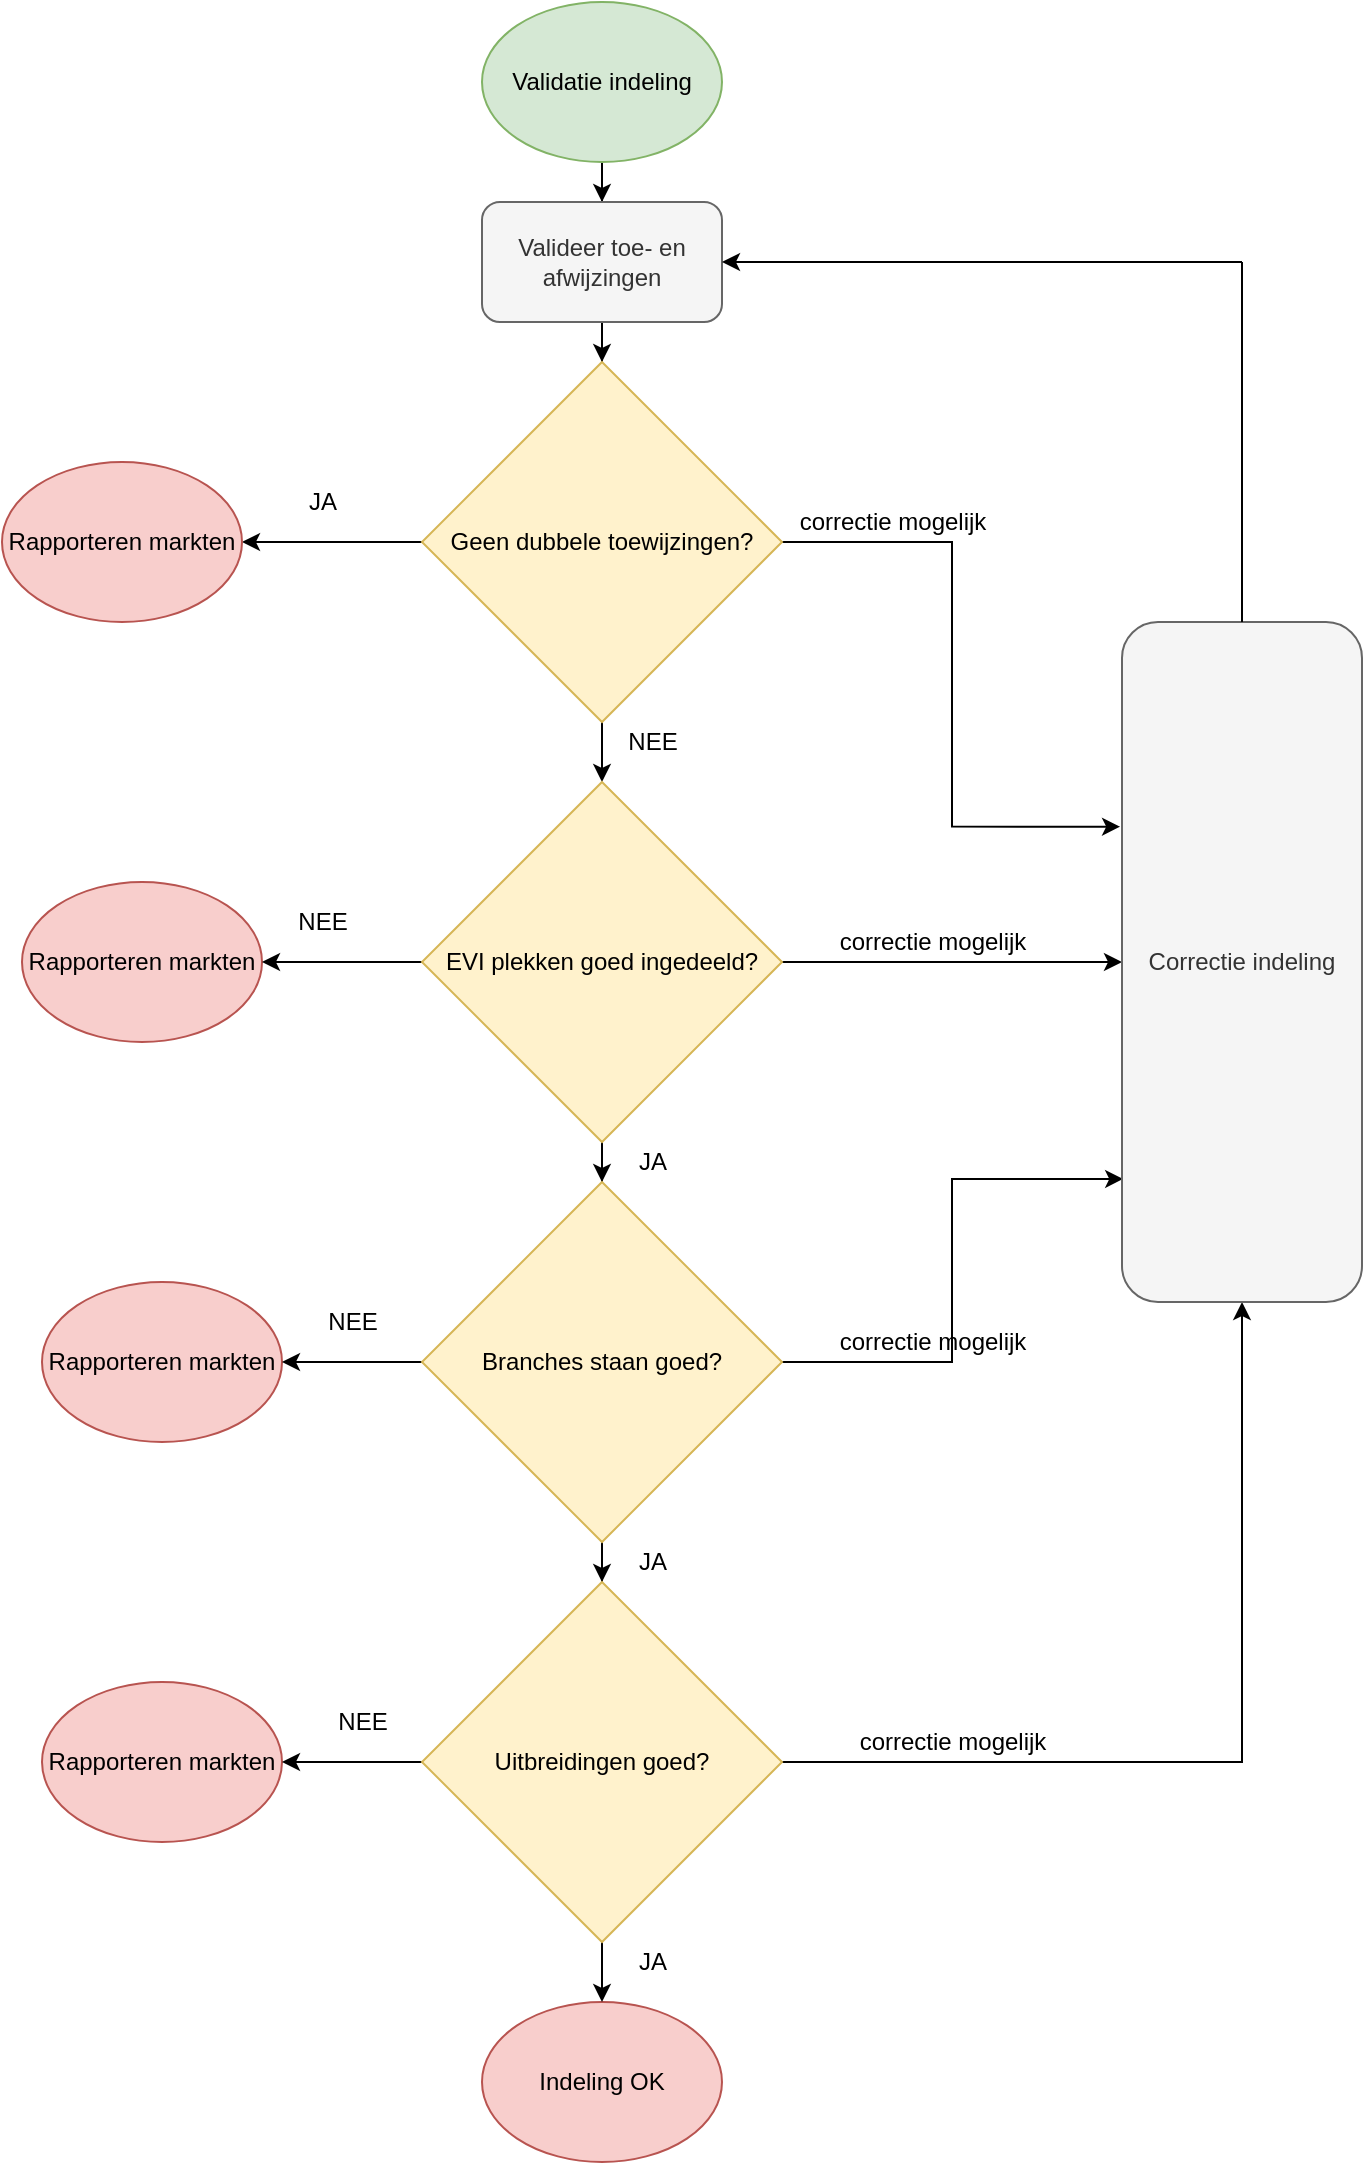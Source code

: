 <mxfile version="16.0.2" type="device"><diagram id="JU0wDRuxCZl1xuAz4lnV" name="Page-1"><mxGraphModel dx="1094" dy="696" grid="1" gridSize="10" guides="1" tooltips="1" connect="1" arrows="1" fold="1" page="1" pageScale="1" pageWidth="850" pageHeight="1100" math="0" shadow="0"><root><mxCell id="0"/><mxCell id="1" parent="0"/><mxCell id="0hN3KjKA8aSpg9P48W-c-33" style="edgeStyle=orthogonalEdgeStyle;rounded=0;orthogonalLoop=1;jettySize=auto;html=1;" edge="1" parent="1" source="0hN3KjKA8aSpg9P48W-c-1" target="0hN3KjKA8aSpg9P48W-c-2"><mxGeometry relative="1" as="geometry"/></mxCell><mxCell id="0hN3KjKA8aSpg9P48W-c-1" value="Validatie indeling" style="ellipse;whiteSpace=wrap;html=1;fillColor=#d5e8d4;strokeColor=#82b366;" vertex="1" parent="1"><mxGeometry x="340" y="10" width="120" height="80" as="geometry"/></mxCell><mxCell id="0hN3KjKA8aSpg9P48W-c-32" style="edgeStyle=orthogonalEdgeStyle;rounded=0;orthogonalLoop=1;jettySize=auto;html=1;" edge="1" parent="1" source="0hN3KjKA8aSpg9P48W-c-2" target="0hN3KjKA8aSpg9P48W-c-3"><mxGeometry relative="1" as="geometry"/></mxCell><mxCell id="0hN3KjKA8aSpg9P48W-c-2" value="Valideer toe- en afwijzingen" style="rounded=1;whiteSpace=wrap;html=1;fillColor=#f5f5f5;fontColor=#333333;strokeColor=#666666;" vertex="1" parent="1"><mxGeometry x="340" y="110" width="120" height="60" as="geometry"/></mxCell><mxCell id="0hN3KjKA8aSpg9P48W-c-17" style="edgeStyle=orthogonalEdgeStyle;rounded=0;orthogonalLoop=1;jettySize=auto;html=1;exitX=0.5;exitY=1;exitDx=0;exitDy=0;" edge="1" parent="1" source="0hN3KjKA8aSpg9P48W-c-3" target="0hN3KjKA8aSpg9P48W-c-12"><mxGeometry relative="1" as="geometry"/></mxCell><mxCell id="0hN3KjKA8aSpg9P48W-c-25" style="edgeStyle=orthogonalEdgeStyle;rounded=0;orthogonalLoop=1;jettySize=auto;html=1;" edge="1" parent="1" source="0hN3KjKA8aSpg9P48W-c-3" target="0hN3KjKA8aSpg9P48W-c-7"><mxGeometry relative="1" as="geometry"/></mxCell><mxCell id="0hN3KjKA8aSpg9P48W-c-30" style="edgeStyle=orthogonalEdgeStyle;rounded=0;orthogonalLoop=1;jettySize=auto;html=1;entryX=-0.008;entryY=0.301;entryDx=0;entryDy=0;entryPerimeter=0;" edge="1" parent="1" source="0hN3KjKA8aSpg9P48W-c-3" target="0hN3KjKA8aSpg9P48W-c-26"><mxGeometry relative="1" as="geometry"/></mxCell><mxCell id="0hN3KjKA8aSpg9P48W-c-3" value="Geen dubbele toewijzingen?" style="rhombus;whiteSpace=wrap;html=1;fillColor=#fff2cc;strokeColor=#d6b656;" vertex="1" parent="1"><mxGeometry x="310" y="190" width="180" height="180" as="geometry"/></mxCell><mxCell id="0hN3KjKA8aSpg9P48W-c-7" value="Rapporteren markten" style="ellipse;whiteSpace=wrap;html=1;fillColor=#f8cecc;strokeColor=#b85450;" vertex="1" parent="1"><mxGeometry x="100" y="240" width="120" height="80" as="geometry"/></mxCell><mxCell id="0hN3KjKA8aSpg9P48W-c-8" value="&lt;span&gt;Rapporteren markten&lt;/span&gt;" style="ellipse;whiteSpace=wrap;html=1;fillColor=#f8cecc;strokeColor=#b85450;" vertex="1" parent="1"><mxGeometry x="110" y="450" width="120" height="80" as="geometry"/></mxCell><mxCell id="0hN3KjKA8aSpg9P48W-c-9" value="&lt;span&gt;Rapporteren markten&lt;/span&gt;" style="ellipse;whiteSpace=wrap;html=1;fillColor=#f8cecc;strokeColor=#b85450;" vertex="1" parent="1"><mxGeometry x="120" y="650" width="120" height="80" as="geometry"/></mxCell><mxCell id="0hN3KjKA8aSpg9P48W-c-10" value="&lt;span&gt;Rapporteren markten&lt;/span&gt;" style="ellipse;whiteSpace=wrap;html=1;fillColor=#f8cecc;strokeColor=#b85450;" vertex="1" parent="1"><mxGeometry x="120" y="850" width="120" height="80" as="geometry"/></mxCell><mxCell id="0hN3KjKA8aSpg9P48W-c-11" value="Indeling OK" style="ellipse;whiteSpace=wrap;html=1;fillColor=#f8cecc;strokeColor=#b85450;" vertex="1" parent="1"><mxGeometry x="340" y="1010" width="120" height="80" as="geometry"/></mxCell><mxCell id="0hN3KjKA8aSpg9P48W-c-19" style="edgeStyle=orthogonalEdgeStyle;rounded=0;orthogonalLoop=1;jettySize=auto;html=1;" edge="1" parent="1" source="0hN3KjKA8aSpg9P48W-c-12" target="0hN3KjKA8aSpg9P48W-c-13"><mxGeometry relative="1" as="geometry"/></mxCell><mxCell id="0hN3KjKA8aSpg9P48W-c-22" style="edgeStyle=orthogonalEdgeStyle;rounded=0;orthogonalLoop=1;jettySize=auto;html=1;" edge="1" parent="1" source="0hN3KjKA8aSpg9P48W-c-12" target="0hN3KjKA8aSpg9P48W-c-8"><mxGeometry relative="1" as="geometry"/></mxCell><mxCell id="0hN3KjKA8aSpg9P48W-c-29" style="edgeStyle=orthogonalEdgeStyle;rounded=0;orthogonalLoop=1;jettySize=auto;html=1;" edge="1" parent="1" source="0hN3KjKA8aSpg9P48W-c-12" target="0hN3KjKA8aSpg9P48W-c-26"><mxGeometry relative="1" as="geometry"/></mxCell><mxCell id="0hN3KjKA8aSpg9P48W-c-12" value="EVI plekken goed ingedeeld?" style="rhombus;whiteSpace=wrap;html=1;fillColor=#fff2cc;strokeColor=#d6b656;" vertex="1" parent="1"><mxGeometry x="310" y="400" width="180" height="180" as="geometry"/></mxCell><mxCell id="0hN3KjKA8aSpg9P48W-c-20" style="edgeStyle=orthogonalEdgeStyle;rounded=0;orthogonalLoop=1;jettySize=auto;html=1;entryX=0.5;entryY=0;entryDx=0;entryDy=0;" edge="1" parent="1" source="0hN3KjKA8aSpg9P48W-c-13" target="0hN3KjKA8aSpg9P48W-c-15"><mxGeometry relative="1" as="geometry"/></mxCell><mxCell id="0hN3KjKA8aSpg9P48W-c-23" style="edgeStyle=orthogonalEdgeStyle;rounded=0;orthogonalLoop=1;jettySize=auto;html=1;" edge="1" parent="1" source="0hN3KjKA8aSpg9P48W-c-13" target="0hN3KjKA8aSpg9P48W-c-9"><mxGeometry relative="1" as="geometry"/></mxCell><mxCell id="0hN3KjKA8aSpg9P48W-c-28" style="edgeStyle=orthogonalEdgeStyle;rounded=0;orthogonalLoop=1;jettySize=auto;html=1;entryX=0.005;entryY=0.819;entryDx=0;entryDy=0;entryPerimeter=0;" edge="1" parent="1" source="0hN3KjKA8aSpg9P48W-c-13" target="0hN3KjKA8aSpg9P48W-c-26"><mxGeometry relative="1" as="geometry"/></mxCell><mxCell id="0hN3KjKA8aSpg9P48W-c-13" value="Branches staan goed?" style="rhombus;whiteSpace=wrap;html=1;fillColor=#fff2cc;strokeColor=#d6b656;" vertex="1" parent="1"><mxGeometry x="310" y="600" width="180" height="180" as="geometry"/></mxCell><mxCell id="0hN3KjKA8aSpg9P48W-c-21" style="edgeStyle=orthogonalEdgeStyle;rounded=0;orthogonalLoop=1;jettySize=auto;html=1;" edge="1" parent="1" source="0hN3KjKA8aSpg9P48W-c-15" target="0hN3KjKA8aSpg9P48W-c-11"><mxGeometry relative="1" as="geometry"/></mxCell><mxCell id="0hN3KjKA8aSpg9P48W-c-24" style="edgeStyle=orthogonalEdgeStyle;rounded=0;orthogonalLoop=1;jettySize=auto;html=1;" edge="1" parent="1" source="0hN3KjKA8aSpg9P48W-c-15" target="0hN3KjKA8aSpg9P48W-c-10"><mxGeometry relative="1" as="geometry"/></mxCell><mxCell id="0hN3KjKA8aSpg9P48W-c-27" style="edgeStyle=orthogonalEdgeStyle;rounded=0;orthogonalLoop=1;jettySize=auto;html=1;" edge="1" parent="1" source="0hN3KjKA8aSpg9P48W-c-15" target="0hN3KjKA8aSpg9P48W-c-26"><mxGeometry relative="1" as="geometry"/></mxCell><mxCell id="0hN3KjKA8aSpg9P48W-c-15" value="Uitbreidingen goed?" style="rhombus;whiteSpace=wrap;html=1;fillColor=#fff2cc;strokeColor=#d6b656;" vertex="1" parent="1"><mxGeometry x="310" y="800" width="180" height="180" as="geometry"/></mxCell><mxCell id="0hN3KjKA8aSpg9P48W-c-26" value="Correctie indeling" style="rounded=1;whiteSpace=wrap;html=1;fillColor=#f5f5f5;fontColor=#333333;strokeColor=#666666;" vertex="1" parent="1"><mxGeometry x="660" y="320" width="120" height="340" as="geometry"/></mxCell><mxCell id="0hN3KjKA8aSpg9P48W-c-34" value="JA" style="text;html=1;align=center;verticalAlign=middle;resizable=0;points=[];autosize=1;strokeColor=none;fillColor=none;" vertex="1" parent="1"><mxGeometry x="245" y="250" width="30" height="20" as="geometry"/></mxCell><mxCell id="0hN3KjKA8aSpg9P48W-c-35" value="NEE" style="text;html=1;align=center;verticalAlign=middle;resizable=0;points=[];autosize=1;strokeColor=none;fillColor=none;" vertex="1" parent="1"><mxGeometry x="240" y="460" width="40" height="20" as="geometry"/></mxCell><mxCell id="0hN3KjKA8aSpg9P48W-c-36" value="NEE" style="text;html=1;align=center;verticalAlign=middle;resizable=0;points=[];autosize=1;strokeColor=none;fillColor=none;" vertex="1" parent="1"><mxGeometry x="255" y="660" width="40" height="20" as="geometry"/></mxCell><mxCell id="0hN3KjKA8aSpg9P48W-c-37" value="NEE" style="text;html=1;align=center;verticalAlign=middle;resizable=0;points=[];autosize=1;strokeColor=none;fillColor=none;" vertex="1" parent="1"><mxGeometry x="260" y="860" width="40" height="20" as="geometry"/></mxCell><mxCell id="0hN3KjKA8aSpg9P48W-c-38" value="NEE" style="text;html=1;align=center;verticalAlign=middle;resizable=0;points=[];autosize=1;strokeColor=none;fillColor=none;" vertex="1" parent="1"><mxGeometry x="405" y="370" width="40" height="20" as="geometry"/></mxCell><mxCell id="0hN3KjKA8aSpg9P48W-c-39" value="JA" style="text;html=1;align=center;verticalAlign=middle;resizable=0;points=[];autosize=1;strokeColor=none;fillColor=none;" vertex="1" parent="1"><mxGeometry x="410" y="580" width="30" height="20" as="geometry"/></mxCell><mxCell id="0hN3KjKA8aSpg9P48W-c-40" value="JA" style="text;html=1;align=center;verticalAlign=middle;resizable=0;points=[];autosize=1;strokeColor=none;fillColor=none;" vertex="1" parent="1"><mxGeometry x="410" y="780" width="30" height="20" as="geometry"/></mxCell><mxCell id="0hN3KjKA8aSpg9P48W-c-41" value="JA" style="text;html=1;align=center;verticalAlign=middle;resizable=0;points=[];autosize=1;strokeColor=none;fillColor=none;" vertex="1" parent="1"><mxGeometry x="410" y="980" width="30" height="20" as="geometry"/></mxCell><mxCell id="0hN3KjKA8aSpg9P48W-c-43" value="correctie mogelijk" style="text;html=1;align=center;verticalAlign=middle;resizable=0;points=[];autosize=1;strokeColor=none;fillColor=none;" vertex="1" parent="1"><mxGeometry x="520" y="870" width="110" height="20" as="geometry"/></mxCell><mxCell id="0hN3KjKA8aSpg9P48W-c-44" value="correctie mogelijk" style="text;html=1;align=center;verticalAlign=middle;resizable=0;points=[];autosize=1;strokeColor=none;fillColor=none;" vertex="1" parent="1"><mxGeometry x="510" y="670" width="110" height="20" as="geometry"/></mxCell><mxCell id="0hN3KjKA8aSpg9P48W-c-45" value="correctie mogelijk" style="text;html=1;align=center;verticalAlign=middle;resizable=0;points=[];autosize=1;strokeColor=none;fillColor=none;" vertex="1" parent="1"><mxGeometry x="510" y="470" width="110" height="20" as="geometry"/></mxCell><mxCell id="0hN3KjKA8aSpg9P48W-c-46" value="correctie mogelijk" style="text;html=1;align=center;verticalAlign=middle;resizable=0;points=[];autosize=1;strokeColor=none;fillColor=none;" vertex="1" parent="1"><mxGeometry x="490" y="260" width="110" height="20" as="geometry"/></mxCell><mxCell id="0hN3KjKA8aSpg9P48W-c-47" value="" style="endArrow=none;html=1;rounded=0;entryX=0.5;entryY=0;entryDx=0;entryDy=0;" edge="1" parent="1" target="0hN3KjKA8aSpg9P48W-c-26"><mxGeometry width="50" height="50" relative="1" as="geometry"><mxPoint x="720" y="140" as="sourcePoint"/><mxPoint x="450" y="290" as="targetPoint"/></mxGeometry></mxCell><mxCell id="0hN3KjKA8aSpg9P48W-c-48" value="" style="endArrow=classic;html=1;rounded=0;entryX=1;entryY=0.5;entryDx=0;entryDy=0;" edge="1" parent="1" target="0hN3KjKA8aSpg9P48W-c-2"><mxGeometry width="50" height="50" relative="1" as="geometry"><mxPoint x="720" y="140" as="sourcePoint"/><mxPoint x="450" y="290" as="targetPoint"/></mxGeometry></mxCell></root></mxGraphModel></diagram></mxfile>